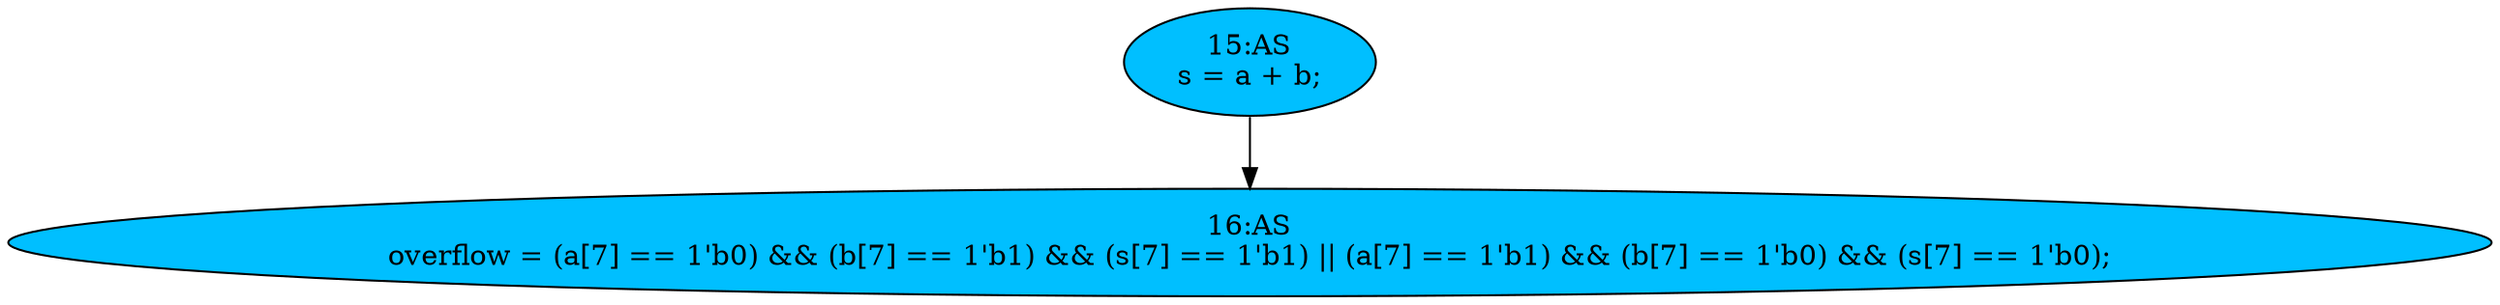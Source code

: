 strict digraph "compose( ,  )" {
	node [label="\N"];
	"16:AS"	[ast="<pyverilog.vparser.ast.Assign object at 0x7fc5829e60d0>",
		def_var="['overflow']",
		fillcolor=deepskyblue,
		label="16:AS
overflow = (a[7] == 1'b0) && (b[7] == 1'b1) && (s[7] == 1'b1) || (a[7] == 1'b1) && (b[7] == 1'b0) && (s[7] == 1'b0);",
		statements="[]",
		style=filled,
		typ=Assign,
		use_var="['a', 'b', 's', 'a', 'b', 's']"];
	"15:AS"	[ast="<pyverilog.vparser.ast.Assign object at 0x7fc582996950>",
		def_var="['s']",
		fillcolor=deepskyblue,
		label="15:AS
s = a + b;",
		statements="[]",
		style=filled,
		typ=Assign,
		use_var="['a', 'b']"];
	"15:AS" -> "16:AS";
}
